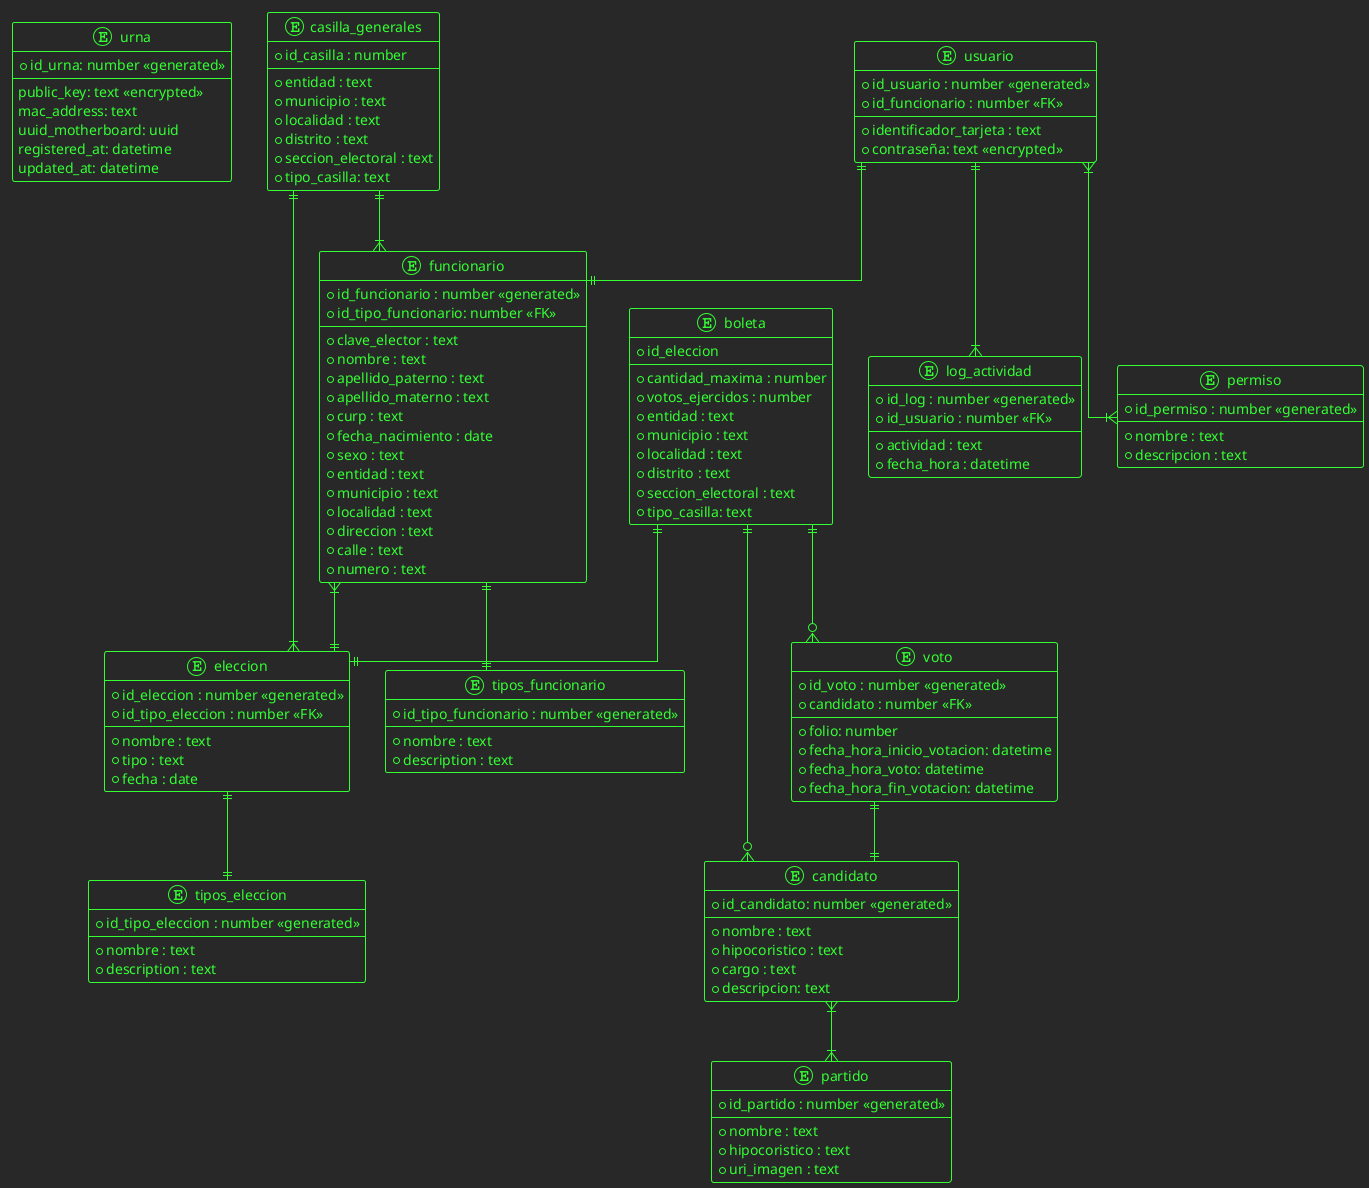 @startuml

!theme crt-green

skinparam linetype ortho

entity urna {
    * id_urna: number <<generated>>
    --
    public_key: text <<encrypted>>
    mac_address: text
    uuid_motherboard: uuid
    registered_at: datetime
    updated_at: datetime
}

entity casilla_generales{
    * id_casilla : number
    --
    * entidad : text
    * municipio : text
    * localidad : text
    * distrito : text
    * seccion_electoral : text
    * tipo_casilla: text
}

entity usuario{
    * id_usuario : number <<generated>>
    * id_funcionario : number <<FK>>
    --
    * identificador_tarjeta : text
    * contraseña: text <<encrypted>>
}

entity permiso{
    * id_permiso : number <<generated>>
    --
    * nombre : text
    * descripcion : text
}

entity funcionario{
    * id_funcionario : number <<generated>>
    * id_tipo_funcionario: number <<FK>>
    --
    * clave_elector : text
    * nombre : text
    * apellido_paterno : text
    * apellido_materno : text
    * curp : text
    * fecha_nacimiento : date
    * sexo : text
    * entidad : text
    * municipio : text
    * localidad : text
    * direccion : text
    * calle : text
    * numero : text
}

entity tipos_funcionario{
    * id_tipo_funcionario : number <<generated>>
    --
    * nombre : text
    * description : text
}

entity eleccion {
    * id_eleccion : number <<generated>>
    * id_tipo_eleccion : number <<FK>>
    --
    * nombre : text
    * tipo : text        
    * fecha : date
}

entity tipos_eleccion{
    * id_tipo_eleccion : number <<generated>>
    --
    * nombre : text
    * description : text
}


entity boleta{
    * id_eleccion
    --
    * cantidad_maxima : number
    * votos_ejercidos : number
    * entidad : text
    * municipio : text
    * localidad : text
    * distrito : text
    * seccion_electoral : text
    * tipo_casilla: text
}

entity voto{
    * id_voto : number <<generated>>
    * candidato : number <<FK>>
    --
    * folio: number
    * fecha_hora_inicio_votacion: datetime
    * fecha_hora_voto: datetime
    * fecha_hora_fin_votacion: datetime
}

entity candidato{
    * id_candidato: number <<generated>>
    --
    * nombre : text
    * hipocoristico : text
    * cargo : text
    * descripcion: text
}

entity partido{
    * id_partido : number <<generated>>
    --
    * nombre : text
    * hipocoristico : text
    * uri_imagen : text
}

entity log_actividad{
    * id_log : number <<generated>>
    * id_usuario : number <<FK>>
    --
    * actividad : text
    * fecha_hora : datetime
}

usuario }|--|{ permiso
usuario ||--|| funcionario
funcionario ||--|| tipos_funcionario
funcionario }|--|| eleccion
eleccion ||--|| tipos_eleccion
boleta ||--|| eleccion
boleta ||--o{ candidato
boleta ||--o{ voto
voto ||--|| candidato
candidato }|--|{ partido
casilla_generales ||--|{ funcionario
casilla_generales ||--|{ eleccion
usuario ||--|{ log_actividad

@enduml
